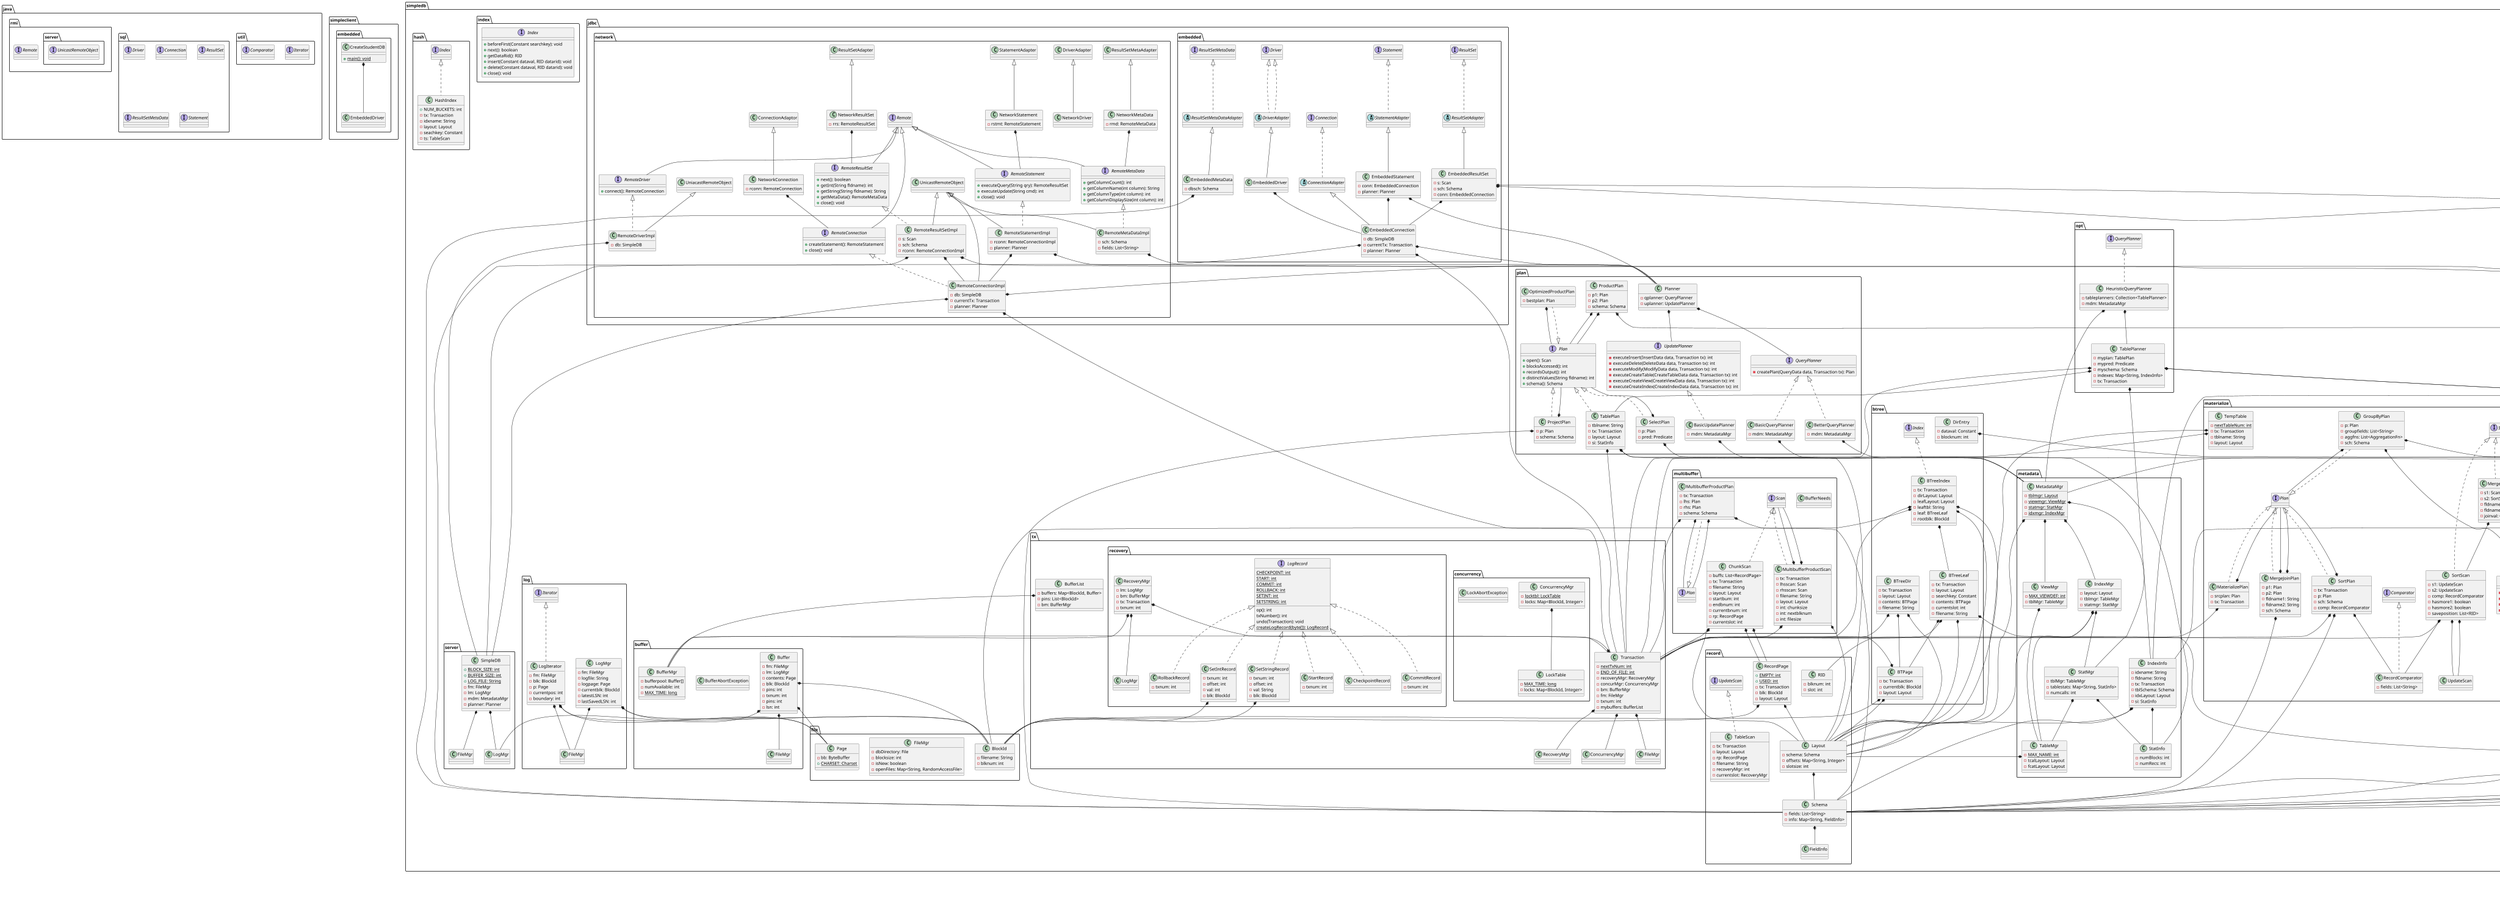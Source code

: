 @startuml
scale 0.5
package java {
  package java.util {
    interface Iterator {
    }
    interface Comparator {
    }
  }
  package java.sql {
    interface Driver {
    }
    interface Connection {
    }
    interface ResultSet {
    }
    interface ResultSetMetaData {
    }
    interface Statement {
    }
  }
  package java.rmi {
    interface Remote {
    }
    package java.rmi.server {
      interface UnicastRemoteObject {
      }
    }
  }
}
package simpleclient {
  package simpleclient.embedded {
    class CreateStudentDB {
      {static} +main(): void
    }
    CreateStudentDB *-- EmbeddedDriver
  }
}
package simpledb {
  package simpledb.server {
    class SimpleDB {
        {static} +BLOCK_SIZE: int
        {static} +BUFFER_SIZE: int
        {static} +LOG_FILE: String
        -fm: FileMgr
        -lm: LogMgr
        -mdm: MetadataMgr
        -planner: Planner
    }
    SimpleDB *-- FileMgr
    SimpleDB *-- LogMgr
  }
  package simpledb.file {
    class Page {
        -bb: ByteBuffer
        {static} +CHARSET: Charset
    }
    class FileMgr {
        -dbDirectory: File
        -blocksize: int
        -isNew: boolean
        -openFiles: Map<String, RandomAccessFile>
    }
    class BlockId {
        -filename: String
        -blknum: int
    }
  }
  package simpledb.buffer {
    class Buffer {
      -fm: FileMgr
      -lm: LogMgr
      -contents: Page
      -blk: BlockId
      -pins: int
      -txnum: int
      -pins: int
      -lsn: int
    }
    Buffer *-- FileMgr
    Buffer *-- LogMgr
    Buffer *-- Page
    Buffer *-- BlockId
    class BufferAbortException {
    }
    class BufferMgr {
      -bufferpool: Buffer[]
      -numAvailable: int
      {static} -MAX_TIME: long
    }
  }
  package simpledb.log {
    class LogMgr {
      -fm: FileMgr
      -logfile: String
      -logpage: Page
      -currentblk: BlockId
      -latestLSN: int
      -lastSavedLSN: int
    }
    LogMgr *-- FileMgr
    LogMgr *-- Page
    LogMgr *-- BlockId
    class LogIterator implements Iterator {
      -fm: FileMgr
      -blk: BlockId
      -p: Page
      -currentpos: int
      -boundary: int
    }
     LogIterator *-- FileMgr
     LogIterator *-- BlockId
     LogIterator *-- Page
  }
  package simpledb.tx {
    class Transaction {
      {static} -nextTxNum: int
      {static} -END_OF_FILE: int
      -recoveryMgr: RecoveryMgr
      -concurMgr: ConcurrencyMgr
      -bm: BufferMgr
      -fm: FileMgr
      -txnum: int
      -mybuffers: BufferList
    }
    Transaction *-- RecoveryMgr
    Transaction *-- ConcurrencyMgr
    Transaction *-- BufferMgr
    Transaction *-- FileMgr
    class BufferList {
      -buffers: Map<BlockId, Buffer>
      -pins: List<BlockId>
      -bm: BufferMgr
    }
    BufferList *-- BufferMgr
    package simpledb.tx.concurrency {
      class ConcurrencyMgr {
        {static} -locktbl: LockTable
        -locks: Map<BlockId, Integer>
      }
      ConcurrencyMgr *-- LockTable
      class LockAbortException {
      }
      class LockTable {
        {static} -MAX_TIME: long
        -locks: Map<BlockId, Integer>
      }
    }
    package simpledb.tx.recovery {
      class CheckpointRecord implements LogRecord {
      }
      class CommitRecord implements LogRecord {
        -txnum: int
      }
      interface LogRecord {
        {static} CHECKPOINT: int
        {static} START: int
        {static} COMMIT: int
        {static} ROLLBACK: int
        {static} SETINT: int
        {static} SETSTRING: int
        op(): int
        txNumber(): int
        undo(Transaction): void
        {static} createLogRecord(byte[]): LogRecord
      }
      class RecoveryMgr {
        -lm: LogMgr
        -bm: BufferMgr
        -tx: Transaction
        -txnum: int
      }
      RecoveryMgr *-- LogMgr
      RecoveryMgr *-- BufferMgr
      RecoveryMgr *-- Transaction
      class RollbackRecord implements LogRecord {
        -txnum: int
      }
      class SetIntRecord implements LogRecord {
        -txnum: int
        -offset: int
        -val: int
        -blk: BlockId
      }
      SetIntRecord *-- BlockId
      class SetStringRecord implements LogRecord {
        -txnum: int
        -offset: int
        -val: String
        -blk: BlockId
      }
      SetStringRecord *-- BlockId
      class StartRecord implements LogRecord {
        -txnum: int
      }
    }
  }
  package simpledb.record {
    class Layout {
      -schema: Schema
      -offsets: Map<String, Integer>
      -slotsize: int
    }
    Layout *-- Schema
    class RecordPage {
      {static} +EMPTY: int
      {static} +USED: int
      -tx: Transaction
      -blk: BlockId
      -layout: Layout
    }
    RecordPage *-- Layout
    RecordPage *-- BlockId
    class RID {
      -blknum: int
      -slot: int
    }
    class Schema {
      -fields: List<String>
      -info: Map<String, FieldInfo>
    }
    Schema *-- FieldInfo
    class TableScan implements UpdateScan {
      -tx: Transaction
      -layout: Layout
      -rp: RecordPage
      -filename: String
      -recoveryMgr: int
      -currentslot: RecoveryMgr
    }
  }
  package simpledb.metadata {
    class IndexInfo {
      -idxname: String
      -fldname: String
      -tx: Transaction
      -tblSchema: Schema
      -idxLayout: Layout
      -si: StatInfo
    }
    IndexInfo *-- Schema
    IndexInfo *-- Layout
    IndexInfo *-- StatInfo
    class IndexMgr {
      -layout: Layout
      -tblmgr: TableMgr
      -statmgr: StatMgr
    }
    IndexMgr *-- Layout
    IndexMgr *-- TableMgr
    IndexMgr *-- StatMgr
    class MetadataMgr {
      {static} -tblmgr: Layout
      {static} -viewmgr: ViewMgr
      {static} -statmgr: StatMgr
      {static} -idxmgr: IndexMgr
    }
    MetadataMgr *-- Layout
    MetadataMgr *-- ViewMgr
    MetadataMgr *-- StatMgr
    MetadataMgr *-- IndexMgr
    class StatInfo {
      -numBlocks: int
      -numRecs: int
    }
    class StatMgr {
      -tblMgr: TableMgr
      -tablestats: Map<String, StatInfo>
      -numcalls: int
    }
    StatMgr *-- TableMgr
    StatMgr *-- StatInfo
    class TableMgr {
      {static} -MAX_NAME: int
      -tcalLayout: Layout
      -fcatLayout: Layout
    }
    TableMgr *-- Layout
    class ViewMgr {
      {static} -MAX_VIEWDEF: int
      -tblMgr: TableMgr
    }
    ViewMgr *-- TableMgr
  }
  package simpledb.query {
    interface Scan {
      +beforeFirst(): void
      +next(): boolean
      +getInt(String): int
      +getString(String): String
      +getVal(String): Constant
      +hasField(String): boolean
      +close(): void
    }
    interface UpdateScan {
      +setVal(String, Constant): void
      +setInt(String, int): void
      +setString(String, String): void
      +insert(): void
      +delete(): void
      +getRid(): RID
      +moveToRid(RID): void
    }
    class Constant {
      -ival: Integer
      -sval: String
    }
    class Expression {
      -val: Constant
      -fldname: String
    }
    Expression *-- Constant
    class Predicate {
      -terms: List<Term>
    }
    Predicate *-- Term
    class ProductScan implements Scan {
      -s1: Scan
      -s2: Scan
    }
    class ProjectScan implements Scan {
      -s: Scan
      -fieldlist: List<String>
    }
    class Term {
      -lhs: Expression
      -rhs: Expression
    }
    Term *-- Expression
  }
  package simpledb.parse {
    class BadSyntaxException {
    }
    class CreateIndexData {
      -idxname: String
      -tblname: String
      -fldname: String
    }
    class CreateTableData {
      -tblname: String
      -sch: Schema
    }
    CreateTableData *-- Schema
    class CreateViewData {
      -viewname: String
      -qrydata: QueryData
    }
    CreateViewData *-- QueryData
    class DeleteData {
      -tblname: String
      -viewname: Predicate
    }
    DeleteData *-- Predicate
    class InsertData {
      -tblname: String
      -flds: List<String>
      -vals: List<Constant>
    }
    InsertData *-- Constant
    class Lexer {
      -keywords: Collection<String>
      -tok: StreamTokenizer
    }
    Lexer *-- StreamTokenizer
    class ModifyData {
      -tblname: String
      -fldname: String
      -newval: Expression
      -pred: Predicate
    }
    ModifyData *-- Expression
    ModifyData *-- Predicate
    class Parser {
      -lex: Lexer
    }
    Parser *-- Lexer
    class PredParser {
      -lex: Lexer
    }
    PredParser *-- Lexer
    class QueryData {
      -fields: List<String>
      -tables: Collection<String>
      -pred: Predicate
    }
    QueryData *-- Predicate
  }
  package simpledb.plan {
    class BasicQueryPlanner implements QueryPlanner {
      -mdm: MetadataMgr
    }
    BasicQueryPlanner *-- MetadataMgr
    class BasicUpdatePlanner implements UpdatePlanner {
      -mdm: MetadataMgr
    }
    BasicUpdatePlanner *-- MetadataMgr
    class BetterQueryPlanner implements QueryPlanner {
      -mdm: MetadataMgr
    }
    BetterQueryPlanner *-- MetadataMgr
    class OptimizedProductPlan implements Plan {
      -bestplan: Plan
    }
    OptimizedProductPlan *-- Plan
    interface Plan {
      +open(): Scan
      +blocksAccessed(): int
      +recordsOutput(): int
      +distinctValues(String fldname): int
      +schema(): Schema
    }
    class Planner {
      -qplanner: QueryPlanner
      -uplanner: UpdatePlanner
    }
    Planner *-- QueryPlanner
    Planner *-- UpdatePlanner
    class ProductPlan {
      -p1: Plan
      -p2: Plan
      -schema: Schema
    }
    ProductPlan *-- Plan
    ProductPlan *-- Plan
    ProductPlan *-- Schema
    class ProjectPlan implements Plan {
      -p: Plan
      -schema: Schema
    }
    ProjectPlan *-- Plan
    ProjectPlan *-- Schema
    interface QueryPlanner {
      -createPlan(QueryData data, Transaction tx): Plan
    }
    class SelectPlan implements Plan {
      -p: Plan
      -pred: Predicate
    }
    SelectPlan *-- Plan
    SelectPlan *-- Predicate
    class TablePlan implements Plan {
      -tblname: String
      -tx: Transaction
      -layout: Layout
      -si: StatInfo
    }
    TablePlan *-- Transaction
    TablePlan *-- Layout
    TablePlan *-- StatInfo
    interface UpdatePlanner {
      -executeInsert(InsertData data, Transaction tx): int
      -executeDelete(DeleteData data, Transaction tx): int
      -executeModify(ModifyData data, Transaction tx): int
      -executeCreateTable(CreateTableData data, Transaction tx): int
      -executeCreateView(CreateViewData data, Transaction tx): int
      -executeCreateIndex(CreateIndexData data, Transaction tx): int
    }
  }
  package simpledb.jdbc {
    package simpledb.jdbc.embedded {
      class EmbeddedConnection extends ConnectionAdapter {
        -db: SimpleDB
        -currentTx: Transaction
        -planner: Planner
      }
      EmbeddedConnection *-- SimpleDB
      EmbeddedConnection *-- Transaction
      EmbeddedConnection *-- Planner
      class EmbeddedDriver extends DriverAdapter{
      }
      EmbeddedDriver *-- EmbeddedConnection
      class DriverAdapter implements Driver {
      }
      class EmbeddedMetaData extends ResultSetMetaDataAdapter {
        -dbsch: Schema
      }
      EmbeddedMetaData *-- Schema
      class EmbeddedResultSet extends ResultSetAdapter {
        -s: Scan
        -sch: Schema
        -conn: EmbeddedConnection
      }
      EmbeddedResultSet *-- Scan
      EmbeddedResultSet *-- Schema
      EmbeddedResultSet *-- EmbeddedConnection
      class EmbeddedStatement extends StatementAdapter {
        -conn: EmbeddedConnection
        -planner: Planner
      }
      EmbeddedStatement *-- EmbeddedConnection
      EmbeddedStatement *-- Planner
      abstract class ConnectionAdapter implements Connection {
      }
      abstract class DriverAdapter implements Driver {
      }
      abstract class ResultSetAdapter implements ResultSet {
      }
      abstract class ResultSetMetaDataAdapter implements ResultSetMetaData {
      }
      abstract class StatementAdapter implements Statement {
      }
    }
    package simpledb.jdbc.network {
      class NetworkConnection extends ConnectionAdaptor {
        -rconn: RemoteConnection
      }
      NetworkConnection *-- RemoteConnection
      class NetworkDriver extends DriverAdapter {
      }
      class NetworkMetaData extends ResultSetMetaAdapter {
        -rmd: RemoteMetaData
      }
      NetworkMetaData *-- RemoteMetaData
      class NetworkResultSet extends ResultSetAdapter {
        -rrs: RemoteResultSet
      }
      NetworkResultSet *-- RemoteResultSet
      class NetworkStatement extends StatementAdapter {
        -rstmt: RemoteStatement
      }
      NetworkStatement *-- RemoteStatement
      interface RemoteConnection extends Remote {
        +createStatement(): RemoteStatement
        +close(): void
      }
      class RemoteConnectionImpl extends UnicastRemoteObject implements RemoteConnection {
        -db: SimpleDB
        -currentTx: Transaction
        -planner: Planner
      }
      RemoteConnectionImpl *-- SimpleDB
      RemoteConnectionImpl *-- Transaction
      RemoteConnectionImpl *-- Planner
      interface RemoteDriver extends Remote {
        +connect(): RemoteConnection
      }
      class RemoteDriverImpl extends UniacastRemoteObject implements RemoteDriver {
        -db: SimpleDB
      }
      RemoteDriverImpl *-- SimpleDB
      interface RemoteMetaData extends Remote {
        +getColumnCount(): int
        +getColumnName(int column): String
        +getColumnType(int column): int
        +getColumnDisplaySize(int column): int
      }
      class RemoteMetaDataImpl extends UnicastRemoteObject implements RemoteMetaData {
        -sch: Schema
        -fields: List<String>
      }
      RemoteMetaDataImpl *-- Schema
      interface RemoteResultSet extends Remote {
        +next(): boolean
        +getInt(String fldname): int
        +getString(String fldname): String
        +getMetaData(): RemoteMetaData
        +close(): void
      }
      class RemoteResultSetImpl extends UnicastRemoteObject implements RemoteResultSet {
        -s: Scan
        -sch: Schema
        -rconn: RemoteConnectionImpl
      }
      RemoteResultSetImpl *-- Scan
      RemoteResultSetImpl *-- Schema
      RemoteResultSetImpl *-- RemoteConnectionImpl
      interface RemoteStatement extends Remote {
        +executeQuery(String qry): RemoteResultSet
        +executeUpdate(String cmd): int
        +close(): void
      }
      class RemoteStatementImpl extends UnicastRemoteObject implements RemoteStatement {
        -rconn: RemoteConnectionImpl
        -planner: Planner
      }
      RemoteStatementImpl *-- RemoteConnectionImpl
      RemoteStatementImpl *-- Planner
    }
  }
  package simpledb.index {
    interface Index {
      +beforeFirst(Constant searchkey): void
      +next(): boolean
      +getDataRid(): RID
      +insert(Constant dataval, RID datarid): void
      +delete(Constant dataval, RID datarid): void
      +close(): void
    }
    package simpledb.btree {
      class BTPage {
        -tx: Transaction
        -currentblk: BlockId
        -layout: Layout
      }
      BTPage *-- Transaction
      BTPage *-- BlockId
      BTPage *-- Layout
      class BTreeDir {
        -tx: Transaction
        -layout: Layout
        -contents: BTPage
        -filename: String
      }
      BTreeDir *-- Transaction
      BTreeDir *-- Layout
      BTreeDir *-- BTPage
      class BTreeIndex implements Index {
        -tx: Transaction
        -dirLayout: Layout
        -leafLayout: Layout
        -leaftbl: String
        -leaf: BTreeLeaf
        -rootblk: BlockId
      }
      BTreeIndex *-- Transaction
      BTreeIndex *-- Layout
      BTreeIndex *-- Layout
      BTreeIndex *-- BTreeLeaf
      BTreeIndex *-- BlockId
      class BTreeLeaf {
        -tx: Transaction
        -layout: Layout
        -searchkey: Constant
        -contents: BTPage
        -currentslot: int
        -filename: String
      }
      BTreeLeaf *-- Transaction
      BTreeLeaf *-- Layout
      BTreeLeaf *-- Constant
      BTreeLeaf *-- BTPage
      class DirEntry {
        -dataval: Constant
        -blocknum: int
      }
      DirEntry *-- Constant
    }
    package simpledb.hash {
      class HashIndex implements Index {
        +NUM_BUCKETS: int
        -tx: Transaction
        -idxname: String
        -layout: Layout
        -seachkey: Constant
        -ts: TableScan
      }
    }
    package simpledb.planner {
      class IndexJoinPlan implements Plan {
        -p1: Plan
        -p2: Plan
        -ii: IndexInfo
        -joinfield: String
        -sch: Schema
      }
      IndexJoinPlan *-- Plan
      IndexJoinPlan *-- Plan
      IndexJoinPlan *-- IndexInfo
      IndexJoinPlan *-- Schema  
      class IndexSelectPlan implements Plan {
        -p: Plan
        -ii: IndexInfo
        -val: Constant
      }
      IndexSelectPlan *-- Plan
      IndexSelectPlan *-- IndexInfo
      IndexSelectPlan *-- Constant
      class IndexUpdatePlanner implements UpdataPlanner {
        -mdm: MetadataMgr
      }
      IndexUpdatePlanner *-- MetadataMgr
    }
  }
  package simpledb.materialize {
    interface AggregationFn {
      -processFirst(Scan s): void
      -processNext(Scan s): void
      -fieldName(): String
      -value(): Constant
    }
    class CountFn implements AggregationFn {
      -fldname: String
      -count: int
    }
    class GroupByPlan implements Plan {
      -p: Plan
      -groupfields: List<String>
      -aggfns: List<AggregationFn>
      -sch: Schema
    }
    GroupByPlan *-- Plan
    GroupByPlan *-- AggregationFn
    GroupByPlan *-- Schema
    class GroupByScan implements Scan {
      -s: Scan
      -groupfields: List<String>
      -aggfns: List<AggregationFn>
      -groupval: GroupValue
      -moregroups: boolean
    }
    GroupByScan *-- Scan
    GroupByScan *-- AggregationFn
    GroupByScan *-- GroupValue
    class GroupValue {
      -vals: Map<String, Constant>
    }
    GroupValue *-- Constant
    class MaterializePlan implements Plan {
      -srcplan: Plan
      -tx: Transaction
    }
    MaterializePlan *-- Plan
    MaterializePlan *-- Transaction
    class MaxFn implements AggregationFn {
      -fldname: String
      -val: Constant
    }
    MaxFn *-- Constant
    class MergeJoinPlan implements Plan {
      -p1: Plan
      -p2: Plan
      -fldname1: String
      -fldname2: String
      -sch: Schema
    }
    MergeJoinPlan *-- Plan
    MergeJoinPlan *-- Plan
    MergeJoinPlan *-- Schema
    class MergeJoinScan implements Scan {
      -s1: Scan
      -s2: SortScan
      -fldname1: String
      -fldname2: String
      -joinval: Constant
    }
    MergeJoinScan *-- Scan
    MergeJoinScan *-- SortScan
    MergeJoinScan *-- Constant
    class RecordComparator implements Comparator {
      -fields: List<String>
    }
    class SortPlan implements Plan {
      -tx: Transaction
      -p: Plan
      -sch: Schema
      -comp: RecordComparator
    }
    SortPlan *-- Transaction
    SortPlan *-- Plan
    SortPlan *-- Schema
    SortPlan *-- RecordComparator
    class SortScan implements Scan {
      -s1: UpdateScan
      -s2: UpdateScan
      -comp: RecordComparator
      -hasmore1: boolean
      -hasmore2: boolean
      -saveposition: List<RID>
    }
    SortScan *-- UpdateScan
    SortScan *-- UpdateScan
    SortScan *-- RecordComparator
    SortScan *-- RID
    class TempTable {
      {static} -nextTableNum: int
      -tx: Transaction
      -tblname: String
      -layout: Layout
    }
    TempTable *-- Transaction
    TempTable *-- Layout
  }
  package simpledb.multibuffer {
    class BufferNeeds {
    }
    class ChunkScan implements Scan {
      -buffs: List<RecordPage>
      -tx: Transaction
      -filename: String
      -layout: Layout
      -startbum: int
      -endbnum: int
      -currentbnum: int
      -rp: RecordPage
      -currentslot: int
    }
    ChunkScan *-- RecordPage
    ChunkScan *-- Transaction
    ChunkScan *-- Layout
    ChunkScan *-- RecordPage
    class MultibufferProductPlan implements Plan {
      -tx: Transaction
      -lhs: Plan
      -rhs: Plan
      -schema: Schema
    }
    MultibufferProductPlan *-- Transaction
    MultibufferProductPlan *-- Plan
    MultibufferProductPlan *-- Plan
    MultibufferProductPlan *-- Schema
    class MultibufferProductScan implements Scan {
      -tx: Transaction
      -lhsscan: Scan
      -rhsscan: Scan
      -filename: String
      -layout: Layout
      -int: chunksize
      -int: nextblknum
      -int: filesize
    }
    MultibufferProductScan *-- Transaction
    MultibufferProductScan *-- Scan
    MultibufferProductScan *-- Scan
    MultibufferProductScan *-- Layout
  }
  package simpledb.opt {
    class HeuristicQueryPlanner implements QueryPlanner {
      -tableplanners: Collection<TablePlanner>
      -mdm: MetadataMgr
    }
    HeuristicQueryPlanner *-- TablePlanner
    HeuristicQueryPlanner *-- MetadataMgr
    class TablePlanner {
      -myplan: TablePlan
      -mypred: Predicate
      -myschema: Schema
      -indexes: Map<String, IndexInfo>
      -tx: Transaction
    }
    TablePlanner *-- TablePlan
    TablePlanner *-- Predicate
    TablePlanner *-- Schema
    TablePlanner *-- IndexInfo
    TablePlanner *-- Transaction
  }
}
@enduml
